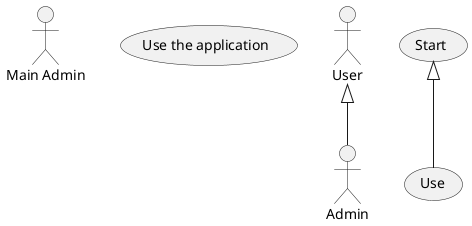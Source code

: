 @startuml
:Main Admin: as admin
(Use the application) as (use)
User <|-- Admin
(Start) <|-- (Use)
@enduml
